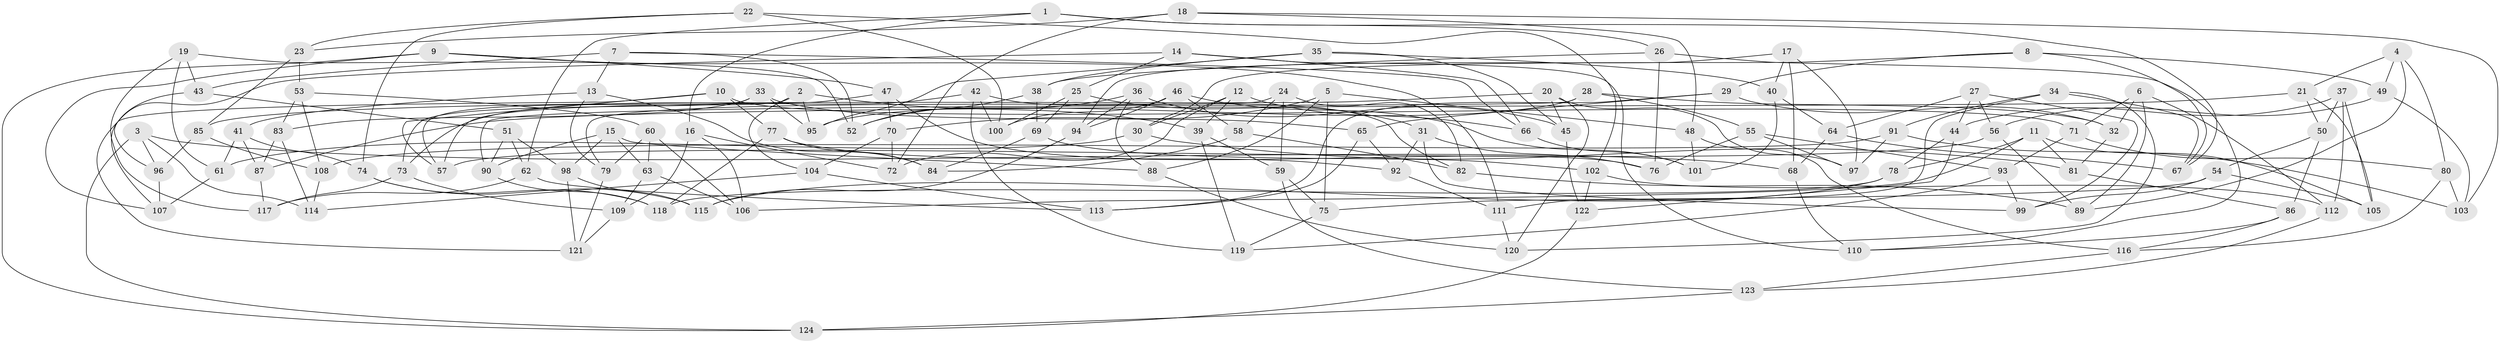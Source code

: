 // coarse degree distribution, {4: 0.4444444444444444, 6: 0.4567901234567901, 5: 0.07407407407407407, 3: 0.024691358024691357}
// Generated by graph-tools (version 1.1) at 2025/24/03/03/25 07:24:26]
// undirected, 124 vertices, 248 edges
graph export_dot {
graph [start="1"]
  node [color=gray90,style=filled];
  1;
  2;
  3;
  4;
  5;
  6;
  7;
  8;
  9;
  10;
  11;
  12;
  13;
  14;
  15;
  16;
  17;
  18;
  19;
  20;
  21;
  22;
  23;
  24;
  25;
  26;
  27;
  28;
  29;
  30;
  31;
  32;
  33;
  34;
  35;
  36;
  37;
  38;
  39;
  40;
  41;
  42;
  43;
  44;
  45;
  46;
  47;
  48;
  49;
  50;
  51;
  52;
  53;
  54;
  55;
  56;
  57;
  58;
  59;
  60;
  61;
  62;
  63;
  64;
  65;
  66;
  67;
  68;
  69;
  70;
  71;
  72;
  73;
  74;
  75;
  76;
  77;
  78;
  79;
  80;
  81;
  82;
  83;
  84;
  85;
  86;
  87;
  88;
  89;
  90;
  91;
  92;
  93;
  94;
  95;
  96;
  97;
  98;
  99;
  100;
  101;
  102;
  103;
  104;
  105;
  106;
  107;
  108;
  109;
  110;
  111;
  112;
  113;
  114;
  115;
  116;
  117;
  118;
  119;
  120;
  121;
  122;
  123;
  124;
  1 -- 62;
  1 -- 67;
  1 -- 26;
  1 -- 16;
  2 -- 39;
  2 -- 104;
  2 -- 57;
  2 -- 95;
  3 -- 114;
  3 -- 96;
  3 -- 68;
  3 -- 124;
  4 -- 89;
  4 -- 49;
  4 -- 80;
  4 -- 21;
  5 -- 88;
  5 -- 70;
  5 -- 75;
  5 -- 48;
  6 -- 112;
  6 -- 71;
  6 -- 32;
  6 -- 89;
  7 -- 52;
  7 -- 43;
  7 -- 13;
  7 -- 66;
  8 -- 29;
  8 -- 67;
  8 -- 49;
  8 -- 30;
  9 -- 47;
  9 -- 107;
  9 -- 111;
  9 -- 124;
  10 -- 77;
  10 -- 57;
  10 -- 71;
  10 -- 121;
  11 -- 81;
  11 -- 105;
  11 -- 106;
  11 -- 78;
  12 -- 66;
  12 -- 39;
  12 -- 72;
  12 -- 30;
  13 -- 41;
  13 -- 84;
  13 -- 79;
  14 -- 107;
  14 -- 25;
  14 -- 66;
  14 -- 110;
  15 -- 90;
  15 -- 63;
  15 -- 98;
  15 -- 88;
  16 -- 109;
  16 -- 106;
  16 -- 72;
  17 -- 97;
  17 -- 94;
  17 -- 40;
  17 -- 68;
  18 -- 72;
  18 -- 23;
  18 -- 103;
  18 -- 48;
  19 -- 61;
  19 -- 117;
  19 -- 52;
  19 -- 43;
  20 -- 85;
  20 -- 97;
  20 -- 45;
  20 -- 120;
  21 -- 50;
  21 -- 87;
  21 -- 105;
  22 -- 23;
  22 -- 102;
  22 -- 74;
  22 -- 100;
  23 -- 53;
  23 -- 85;
  24 -- 82;
  24 -- 58;
  24 -- 59;
  24 -- 79;
  25 -- 69;
  25 -- 100;
  25 -- 31;
  26 -- 110;
  26 -- 76;
  26 -- 38;
  27 -- 44;
  27 -- 64;
  27 -- 56;
  27 -- 99;
  28 -- 95;
  28 -- 90;
  28 -- 55;
  28 -- 32;
  29 -- 65;
  29 -- 32;
  29 -- 113;
  30 -- 61;
  30 -- 81;
  31 -- 76;
  31 -- 99;
  31 -- 92;
  32 -- 81;
  33 -- 83;
  33 -- 73;
  33 -- 95;
  33 -- 65;
  34 -- 111;
  34 -- 120;
  34 -- 67;
  34 -- 91;
  35 -- 40;
  35 -- 38;
  35 -- 45;
  35 -- 95;
  36 -- 88;
  36 -- 52;
  36 -- 45;
  36 -- 94;
  37 -- 44;
  37 -- 105;
  37 -- 112;
  37 -- 50;
  38 -- 52;
  38 -- 69;
  39 -- 59;
  39 -- 119;
  40 -- 101;
  40 -- 64;
  41 -- 61;
  41 -- 74;
  41 -- 87;
  42 -- 100;
  42 -- 82;
  42 -- 73;
  42 -- 119;
  43 -- 51;
  43 -- 96;
  44 -- 122;
  44 -- 78;
  45 -- 122;
  46 -- 94;
  46 -- 58;
  46 -- 101;
  46 -- 100;
  47 -- 76;
  47 -- 70;
  47 -- 57;
  48 -- 101;
  48 -- 116;
  49 -- 103;
  49 -- 56;
  50 -- 86;
  50 -- 54;
  51 -- 98;
  51 -- 90;
  51 -- 62;
  53 -- 60;
  53 -- 83;
  53 -- 108;
  54 -- 99;
  54 -- 75;
  54 -- 105;
  55 -- 93;
  55 -- 97;
  55 -- 76;
  56 -- 57;
  56 -- 89;
  58 -- 84;
  58 -- 82;
  59 -- 123;
  59 -- 75;
  60 -- 63;
  60 -- 79;
  60 -- 106;
  61 -- 107;
  62 -- 117;
  62 -- 113;
  63 -- 106;
  63 -- 109;
  64 -- 67;
  64 -- 68;
  65 -- 92;
  65 -- 113;
  66 -- 101;
  68 -- 110;
  69 -- 102;
  69 -- 84;
  70 -- 72;
  70 -- 104;
  71 -- 93;
  71 -- 80;
  73 -- 109;
  73 -- 117;
  74 -- 118;
  74 -- 115;
  75 -- 119;
  77 -- 92;
  77 -- 84;
  77 -- 118;
  78 -- 118;
  78 -- 115;
  79 -- 121;
  80 -- 116;
  80 -- 103;
  81 -- 86;
  82 -- 89;
  83 -- 114;
  83 -- 87;
  85 -- 96;
  85 -- 108;
  86 -- 110;
  86 -- 116;
  87 -- 117;
  88 -- 120;
  90 -- 118;
  91 -- 103;
  91 -- 108;
  91 -- 97;
  92 -- 111;
  93 -- 119;
  93 -- 99;
  94 -- 115;
  96 -- 107;
  98 -- 115;
  98 -- 121;
  102 -- 112;
  102 -- 122;
  104 -- 114;
  104 -- 113;
  108 -- 114;
  109 -- 121;
  111 -- 120;
  112 -- 123;
  116 -- 123;
  122 -- 124;
  123 -- 124;
}

